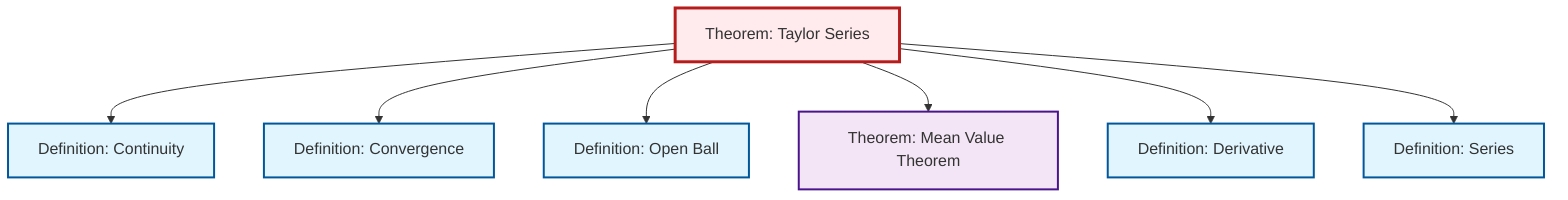 graph TD
    classDef definition fill:#e1f5fe,stroke:#01579b,stroke-width:2px
    classDef theorem fill:#f3e5f5,stroke:#4a148c,stroke-width:2px
    classDef axiom fill:#fff3e0,stroke:#e65100,stroke-width:2px
    classDef example fill:#e8f5e9,stroke:#1b5e20,stroke-width:2px
    classDef current fill:#ffebee,stroke:#b71c1c,stroke-width:3px
    def-continuity["Definition: Continuity"]:::definition
    def-derivative["Definition: Derivative"]:::definition
    def-series["Definition: Series"]:::definition
    def-convergence["Definition: Convergence"]:::definition
    def-open-ball["Definition: Open Ball"]:::definition
    thm-taylor-series["Theorem: Taylor Series"]:::theorem
    thm-mean-value["Theorem: Mean Value Theorem"]:::theorem
    thm-taylor-series --> def-continuity
    thm-taylor-series --> def-convergence
    thm-taylor-series --> def-open-ball
    thm-taylor-series --> thm-mean-value
    thm-taylor-series --> def-derivative
    thm-taylor-series --> def-series
    class thm-taylor-series current